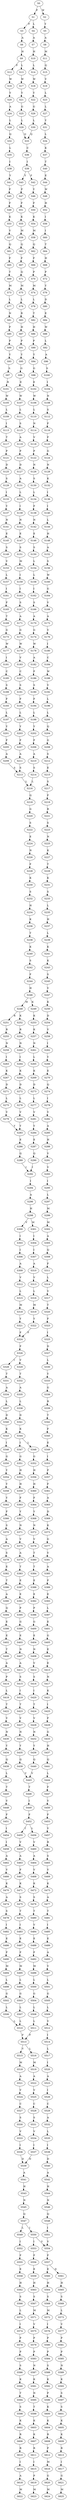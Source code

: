 strict digraph  {
	S0 -> S1 [ label = P ];
	S0 -> S2 [ label = W ];
	S1 -> S3 [ label = F ];
	S1 -> S4 [ label = L ];
	S2 -> S5 [ label = Y ];
	S3 -> S6 [ label = A ];
	S4 -> S7 [ label = A ];
	S5 -> S8 [ label = A ];
	S6 -> S9 [ label = H ];
	S7 -> S10 [ label = H ];
	S8 -> S11 [ label = M ];
	S9 -> S12 [ label = F ];
	S9 -> S13 [ label = L ];
	S10 -> S14 [ label = L ];
	S11 -> S15 [ label = Q ];
	S12 -> S16 [ label = W ];
	S13 -> S17 [ label = W ];
	S14 -> S18 [ label = W ];
	S15 -> S19 [ label = V ];
	S16 -> S20 [ label = Y ];
	S17 -> S21 [ label = Y ];
	S18 -> S22 [ label = Y ];
	S19 -> S23 [ label = L ];
	S20 -> S24 [ label = A ];
	S21 -> S25 [ label = G ];
	S22 -> S26 [ label = G ];
	S23 -> S27 [ label = L ];
	S24 -> S28 [ label = L ];
	S25 -> S29 [ label = L ];
	S26 -> S30 [ label = L ];
	S27 -> S31 [ label = Y ];
	S28 -> S32 [ label = Q ];
	S29 -> S33 [ label = Q ];
	S30 -> S33 [ label = Q ];
	S31 -> S34 [ label = L ];
	S32 -> S35 [ label = L ];
	S33 -> S36 [ label = C ];
	S34 -> S37 [ label = K ];
	S35 -> S38 [ label = I ];
	S36 -> S39 [ label = I ];
	S37 -> S40 [ label = T ];
	S38 -> S41 [ label = Y ];
	S39 -> S42 [ label = F ];
	S39 -> S43 [ label = Y ];
	S40 -> S44 [ label = E ];
	S41 -> S45 [ label = F ];
	S42 -> S46 [ label = Y ];
	S43 -> S47 [ label = F ];
	S44 -> S48 [ label = W ];
	S45 -> S49 [ label = F ];
	S46 -> S50 [ label = F ];
	S47 -> S51 [ label = F ];
	S48 -> S52 [ label = H ];
	S49 -> S53 [ label = K ];
	S50 -> S54 [ label = K ];
	S51 -> S55 [ label = K ];
	S52 -> S56 [ label = I ];
	S53 -> S57 [ label = V ];
	S54 -> S58 [ label = M ];
	S55 -> S59 [ label = M ];
	S56 -> S60 [ label = I ];
	S57 -> S61 [ label = Q ];
	S58 -> S62 [ label = Q ];
	S59 -> S63 [ label = Q ];
	S60 -> S64 [ label = T ];
	S61 -> S65 [ label = F ];
	S62 -> S66 [ label = F ];
	S63 -> S67 [ label = F ];
	S64 -> S68 [ label = H ];
	S65 -> S69 [ label = T ];
	S66 -> S70 [ label = P ];
	S67 -> S71 [ label = Q ];
	S68 -> S72 [ label = P ];
	S69 -> S73 [ label = M ];
	S70 -> S74 [ label = M ];
	S71 -> S75 [ label = M ];
	S72 -> S76 [ label = Y ];
	S73 -> S77 [ label = L ];
	S74 -> S78 [ label = L ];
	S75 -> S79 [ label = L ];
	S76 -> S80 [ label = D ];
	S77 -> S81 [ label = N ];
	S78 -> S82 [ label = T ];
	S79 -> S83 [ label = R ];
	S80 -> S84 [ label = E ];
	S81 -> S85 [ label = P ];
	S82 -> S86 [ label = H ];
	S83 -> S87 [ label = H ];
	S84 -> S88 [ label = W ];
	S85 -> S89 [ label = P ];
	S86 -> S90 [ label = P ];
	S87 -> S91 [ label = P ];
	S88 -> S92 [ label = L ];
	S89 -> S93 [ label = Y ];
	S90 -> S94 [ label = Y ];
	S91 -> S95 [ label = Y ];
	S92 -> S96 [ label = A ];
	S93 -> S97 [ label = S ];
	S94 -> S98 [ label = G ];
	S95 -> S99 [ label = G ];
	S96 -> S100 [ label = S ];
	S97 -> S101 [ label = R ];
	S98 -> S102 [ label = E ];
	S99 -> S103 [ label = E ];
	S100 -> S104 [ label = I ];
	S101 -> S105 [ label = W ];
	S102 -> S106 [ label = W ];
	S103 -> S107 [ label = W ];
	S104 -> S108 [ label = N ];
	S105 -> S109 [ label = L ];
	S106 -> S110 [ label = L ];
	S107 -> S111 [ label = L ];
	S108 -> S112 [ label = S ];
	S109 -> S113 [ label = I ];
	S110 -> S114 [ label = N ];
	S111 -> S115 [ label = S ];
	S112 -> S116 [ label = F ];
	S113 -> S117 [ label = T ];
	S114 -> S118 [ label = V ];
	S115 -> S119 [ label = A ];
	S116 -> S120 [ label = F ];
	S117 -> S121 [ label = P ];
	S118 -> S122 [ label = P ];
	S119 -> S123 [ label = P ];
	S120 -> S124 [ label = G ];
	S121 -> S125 [ label = D ];
	S122 -> S126 [ label = N ];
	S123 -> S127 [ label = D ];
	S124 -> S128 [ label = N ];
	S125 -> S129 [ label = S ];
	S126 -> S130 [ label = S ];
	S127 -> S131 [ label = A ];
	S128 -> S132 [ label = K ];
	S129 -> S133 [ label = I ];
	S130 -> S134 [ label = L ];
	S131 -> S135 [ label = L ];
	S132 -> S136 [ label = I ];
	S133 -> S137 [ label = Y ];
	S134 -> S138 [ label = F ];
	S135 -> S139 [ label = I ];
	S136 -> S140 [ label = I ];
	S137 -> S141 [ label = N ];
	S138 -> S142 [ label = N ];
	S139 -> S143 [ label = N ];
	S140 -> S144 [ label = L ];
	S141 -> S145 [ label = E ];
	S142 -> S146 [ label = E ];
	S143 -> S147 [ label = E ];
	S144 -> S148 [ label = H ];
	S145 -> S149 [ label = S ];
	S146 -> S150 [ label = S ];
	S147 -> S151 [ label = S ];
	S148 -> S152 [ label = A ];
	S149 -> S153 [ label = V ];
	S150 -> S154 [ label = L ];
	S151 -> S155 [ label = M ];
	S152 -> S156 [ label = S ];
	S153 -> S157 [ label = L ];
	S154 -> S158 [ label = L ];
	S155 -> S159 [ label = I ];
	S156 -> S160 [ label = W ];
	S157 -> S161 [ label = I ];
	S158 -> S162 [ label = I ];
	S159 -> S163 [ label = I ];
	S160 -> S164 [ label = G ];
	S161 -> S165 [ label = F ];
	S162 -> S166 [ label = S ];
	S163 -> S167 [ label = S ];
	S164 -> S168 [ label = V ];
	S165 -> S169 [ label = T ];
	S166 -> S170 [ label = A ];
	S167 -> S171 [ label = A ];
	S168 -> S172 [ label = A ];
	S169 -> S173 [ label = G ];
	S170 -> S174 [ label = G ];
	S171 -> S175 [ label = G ];
	S172 -> S176 [ label = V ];
	S173 -> S177 [ label = W ];
	S174 -> S178 [ label = W ];
	S175 -> S179 [ label = W ];
	S176 -> S180 [ label = I ];
	S177 -> S181 [ label = I ];
	S178 -> S182 [ label = A ];
	S179 -> S183 [ label = V ];
	S180 -> S184 [ label = C ];
	S181 -> S185 [ label = C ];
	S182 -> S186 [ label = F ];
	S183 -> S187 [ label = C ];
	S184 -> S188 [ label = W ];
	S185 -> S189 [ label = S ];
	S186 -> S190 [ label = S ];
	S187 -> S191 [ label = S ];
	S188 -> S192 [ label = V ];
	S189 -> S193 [ label = F ];
	S190 -> S194 [ label = F ];
	S191 -> S195 [ label = F ];
	S192 -> S196 [ label = L ];
	S193 -> S197 [ label = L ];
	S194 -> S198 [ label = L ];
	S195 -> S199 [ label = L ];
	S196 -> S200 [ label = L ];
	S197 -> S201 [ label = Y ];
	S198 -> S202 [ label = Y ];
	S199 -> S203 [ label = Y ];
	S200 -> S204 [ label = Q ];
	S201 -> S205 [ label = F ];
	S202 -> S206 [ label = F ];
	S203 -> S207 [ label = F ];
	S204 -> S208 [ label = G ];
	S205 -> S209 [ label = A ];
	S206 -> S210 [ label = A ];
	S207 -> S211 [ label = A ];
	S208 -> S212 [ label = S ];
	S209 -> S213 [ label = S ];
	S210 -> S214 [ label = S ];
	S211 -> S213 [ label = S ];
	S212 -> S215 [ label = E ];
	S213 -> S216 [ label = L ];
	S214 -> S216 [ label = L ];
	S215 -> S217 [ label = S ];
	S216 -> S218 [ label = Q ];
	S217 -> S219 [ label = F ];
	S218 -> S220 [ label = G ];
	S219 -> S221 [ label = R ];
	S220 -> S222 [ label = S ];
	S221 -> S223 [ label = S ];
	S222 -> S224 [ label = E ];
	S223 -> S225 [ label = N ];
	S224 -> S226 [ label = N ];
	S225 -> S227 [ label = K ];
	S226 -> S228 [ label = F ];
	S227 -> S229 [ label = T ];
	S228 -> S230 [ label = K ];
	S229 -> S231 [ label = K ];
	S230 -> S232 [ label = S ];
	S231 -> S233 [ label = S ];
	S232 -> S234 [ label = H ];
	S233 -> S235 [ label = L ];
	S234 -> S236 [ label = K ];
	S235 -> S237 [ label = H ];
	S236 -> S238 [ label = T ];
	S237 -> S239 [ label = L ];
	S238 -> S240 [ label = K ];
	S239 -> S241 [ label = K ];
	S240 -> S242 [ label = S ];
	S241 -> S243 [ label = K ];
	S242 -> S244 [ label = F ];
	S243 -> S245 [ label = S ];
	S244 -> S246 [ label = H ];
	S245 -> S247 [ label = V ];
	S246 -> S248 [ label = M ];
	S246 -> S249 [ label = K ];
	S247 -> S250 [ label = K ];
	S248 -> S251 [ label = R ];
	S248 -> S252 [ label = K ];
	S249 -> S253 [ label = K ];
	S250 -> S254 [ label = D ];
	S251 -> S255 [ label = R ];
	S252 -> S256 [ label = R ];
	S253 -> S257 [ label = K ];
	S254 -> S258 [ label = V ];
	S255 -> S259 [ label = N ];
	S256 -> S260 [ label = N ];
	S257 -> S261 [ label = N ];
	S258 -> S262 [ label = I ];
	S259 -> S263 [ label = I ];
	S260 -> S264 [ label = I ];
	S261 -> S265 [ label = L ];
	S262 -> S266 [ label = Y ];
	S263 -> S267 [ label = K ];
	S264 -> S268 [ label = K ];
	S265 -> S269 [ label = K ];
	S266 -> S270 [ label = E ];
	S267 -> S271 [ label = D ];
	S268 -> S272 [ label = D ];
	S269 -> S273 [ label = D ];
	S270 -> S274 [ label = Q ];
	S271 -> S275 [ label = L ];
	S272 -> S276 [ label = L ];
	S273 -> S277 [ label = L ];
	S274 -> S278 [ label = I ];
	S275 -> S279 [ label = V ];
	S276 -> S280 [ label = V ];
	S277 -> S281 [ label = V ];
	S278 -> S282 [ label = V ];
	S279 -> S283 [ label = Y ];
	S280 -> S283 [ label = Y ];
	S281 -> S284 [ label = Y ];
	S282 -> S285 [ label = A ];
	S283 -> S286 [ label = E ];
	S284 -> S287 [ label = E ];
	S285 -> S288 [ label = H ];
	S286 -> S289 [ label = Q ];
	S287 -> S290 [ label = Q ];
	S288 -> S291 [ label = V ];
	S289 -> S292 [ label = I ];
	S290 -> S292 [ label = I ];
	S291 -> S293 [ label = V ];
	S292 -> S294 [ label = I ];
	S293 -> S295 [ label = I ];
	S294 -> S296 [ label = A ];
	S295 -> S297 [ label = L ];
	S296 -> S298 [ label = H ];
	S297 -> S299 [ label = M ];
	S298 -> S300 [ label = V ];
	S298 -> S301 [ label = M ];
	S299 -> S302 [ label = M ];
	S300 -> S303 [ label = I ];
	S301 -> S304 [ label = I ];
	S302 -> S305 [ label = A ];
	S303 -> S306 [ label = I ];
	S304 -> S307 [ label = I ];
	S305 -> S308 [ label = Q ];
	S306 -> S309 [ label = A ];
	S307 -> S310 [ label = A ];
	S308 -> S311 [ label = F ];
	S309 -> S312 [ label = V ];
	S310 -> S313 [ label = V ];
	S311 -> S314 [ label = L ];
	S312 -> S315 [ label = L ];
	S313 -> S316 [ label = L ];
	S314 -> S317 [ label = V ];
	S315 -> S318 [ label = M ];
	S316 -> S319 [ label = M ];
	S317 -> S320 [ label = T ];
	S318 -> S321 [ label = Y ];
	S319 -> S322 [ label = Y ];
	S320 -> S323 [ label = F ];
	S321 -> S324 [ label = F ];
	S322 -> S324 [ label = F ];
	S323 -> S325 [ label = I ];
	S324 -> S326 [ label = F ];
	S325 -> S327 [ label = D ];
	S326 -> S328 [ label = I ];
	S326 -> S329 [ label = V ];
	S327 -> S330 [ label = L ];
	S328 -> S331 [ label = T ];
	S329 -> S332 [ label = T ];
	S330 -> S333 [ label = Y ];
	S331 -> S334 [ label = A ];
	S332 -> S335 [ label = A ];
	S333 -> S336 [ label = G ];
	S334 -> S337 [ label = L ];
	S335 -> S338 [ label = L ];
	S336 -> S339 [ label = R ];
	S337 -> S340 [ label = D ];
	S338 -> S341 [ label = D ];
	S339 -> S342 [ label = T ];
	S340 -> S343 [ label = K ];
	S341 -> S344 [ label = K ];
	S342 -> S345 [ label = F ];
	S343 -> S346 [ label = I ];
	S344 -> S347 [ label = I ];
	S344 -> S348 [ label = L ];
	S345 -> S349 [ label = E ];
	S346 -> S350 [ label = G ];
	S347 -> S351 [ label = G ];
	S348 -> S352 [ label = G ];
	S349 -> S353 [ label = I ];
	S350 -> S354 [ label = Y ];
	S351 -> S355 [ label = H ];
	S352 -> S356 [ label = H ];
	S353 -> S357 [ label = P ];
	S354 -> S358 [ label = Y ];
	S355 -> S359 [ label = H ];
	S356 -> S360 [ label = H ];
	S357 -> S361 [ label = F ];
	S358 -> S362 [ label = Y ];
	S359 -> S363 [ label = F ];
	S360 -> S364 [ label = F ];
	S361 -> S365 [ label = A ];
	S362 -> S366 [ label = F ];
	S363 -> S367 [ label = Y ];
	S364 -> S368 [ label = Y ];
	S365 -> S369 [ label = D ];
	S366 -> S370 [ label = S ];
	S367 -> S371 [ label = N ];
	S368 -> S372 [ label = N ];
	S369 -> S373 [ label = K ];
	S370 -> S374 [ label = A ];
	S371 -> S375 [ label = V ];
	S372 -> S376 [ label = V ];
	S373 -> S377 [ label = G ];
	S374 -> S378 [ label = S ];
	S375 -> S379 [ label = A ];
	S376 -> S380 [ label = T ];
	S377 -> S381 [ label = V ];
	S378 -> S382 [ label = E ];
	S379 -> S383 [ label = T ];
	S380 -> S384 [ label = T ];
	S381 -> S385 [ label = A ];
	S382 -> S386 [ label = T ];
	S383 -> S387 [ label = E ];
	S384 -> S388 [ label = E ];
	S385 -> S389 [ label = P ];
	S386 -> S390 [ label = A ];
	S387 -> S391 [ label = E ];
	S388 -> S392 [ label = E ];
	S389 -> S393 [ label = E ];
	S390 -> S394 [ label = Q ];
	S391 -> S395 [ label = P ];
	S392 -> S396 [ label = P ];
	S393 -> S397 [ label = L ];
	S394 -> S398 [ label = E ];
	S395 -> S399 [ label = G ];
	S396 -> S400 [ label = G ];
	S397 -> S401 [ label = E ];
	S398 -> S402 [ label = E ];
	S399 -> S403 [ label = E ];
	S400 -> S404 [ label = E ];
	S401 -> S405 [ label = G ];
	S402 -> S406 [ label = T ];
	S403 -> S407 [ label = N ];
	S404 -> S408 [ label = N ];
	S405 -> S409 [ label = E ];
	S406 -> S410 [ label = A ];
	S407 -> S411 [ label = A ];
	S408 -> S412 [ label = V ];
	S409 -> S413 [ label = E ];
	S410 -> S414 [ label = P ];
	S411 -> S415 [ label = S ];
	S412 -> S416 [ label = S ];
	S413 -> S417 [ label = N ];
	S414 -> S418 [ label = L ];
	S415 -> S419 [ label = I ];
	S416 -> S420 [ label = I ];
	S417 -> S421 [ label = K ];
	S418 -> S422 [ label = T ];
	S419 -> S423 [ label = T ];
	S420 -> S424 [ label = T ];
	S421 -> S425 [ label = I ];
	S422 -> S426 [ label = V ];
	S423 -> S427 [ label = V ];
	S424 -> S428 [ label = V ];
	S425 -> S429 [ label = F ];
	S426 -> S430 [ label = N ];
	S427 -> S431 [ label = N ];
	S428 -> S432 [ label = N ];
	S429 -> S433 [ label = G ];
	S430 -> S434 [ label = Y ];
	S431 -> S435 [ label = Y ];
	S432 -> S436 [ label = Y ];
	S433 -> S437 [ label = H ];
	S434 -> S438 [ label = Q ];
	S435 -> S439 [ label = Q ];
	S436 -> S440 [ label = Q ];
	S437 -> S441 [ label = Q ];
	S438 -> S442 [ label = L ];
	S439 -> S443 [ label = V ];
	S440 -> S443 [ label = V ];
	S441 -> S444 [ label = L ];
	S442 -> S445 [ label = T ];
	S443 -> S446 [ label = T ];
	S444 -> S447 [ label = F ];
	S445 -> S448 [ label = V ];
	S446 -> S449 [ label = I ];
	S447 -> S450 [ label = V ];
	S448 -> S451 [ label = F ];
	S449 -> S452 [ label = F ];
	S450 -> S453 [ label = F ];
	S451 -> S454 [ label = I ];
	S452 -> S455 [ label = I ];
	S452 -> S456 [ label = L ];
	S453 -> S457 [ label = V ];
	S454 -> S458 [ label = I ];
	S455 -> S459 [ label = V ];
	S456 -> S460 [ label = V ];
	S457 -> S461 [ label = R ];
	S458 -> S462 [ label = A ];
	S459 -> S463 [ label = A ];
	S460 -> S464 [ label = A ];
	S461 -> S465 [ label = S ];
	S462 -> S466 [ label = V ];
	S463 -> S467 [ label = F ];
	S464 -> S468 [ label = V ];
	S465 -> S469 [ label = V ];
	S466 -> S470 [ label = K ];
	S467 -> S471 [ label = K ];
	S468 -> S472 [ label = K ];
	S469 -> S473 [ label = K ];
	S470 -> S474 [ label = A ];
	S471 -> S475 [ label = S ];
	S472 -> S476 [ label = S ];
	S473 -> S477 [ label = A ];
	S474 -> S478 [ label = S ];
	S475 -> S479 [ label = T ];
	S476 -> S480 [ label = T ];
	S477 -> S481 [ label = T ];
	S478 -> S482 [ label = I ];
	S479 -> S483 [ label = I ];
	S480 -> S484 [ label = V ];
	S481 -> S485 [ label = I ];
	S482 -> S486 [ label = E ];
	S483 -> S487 [ label = E ];
	S484 -> S488 [ label = E ];
	S485 -> S489 [ label = E ];
	S486 -> S490 [ label = F ];
	S487 -> S491 [ label = F ];
	S488 -> S492 [ label = F ];
	S489 -> S493 [ label = A ];
	S490 -> S494 [ label = M ];
	S491 -> S495 [ label = M ];
	S492 -> S496 [ label = M ];
	S493 -> S497 [ label = V ];
	S494 -> S498 [ label = L ];
	S495 -> S499 [ label = L ];
	S496 -> S500 [ label = L ];
	S497 -> S501 [ label = L ];
	S498 -> S502 [ label = G ];
	S499 -> S503 [ label = G ];
	S500 -> S504 [ label = G ];
	S501 -> S505 [ label = G ];
	S502 -> S506 [ label = L ];
	S503 -> S507 [ label = L ];
	S504 -> S508 [ label = L ];
	S505 -> S509 [ label = L ];
	S506 -> S510 [ label = L ];
	S507 -> S510 [ label = L ];
	S508 -> S511 [ label = L ];
	S509 -> S512 [ label = V ];
	S510 -> S513 [ label = F ];
	S511 -> S513 [ label = F ];
	S512 -> S514 [ label = I ];
	S513 -> S515 [ label = V ];
	S513 -> S516 [ label = L ];
	S514 -> S517 [ label = L ];
	S515 -> S518 [ label = M ];
	S516 -> S519 [ label = M ];
	S517 -> S520 [ label = I ];
	S518 -> S521 [ label = A ];
	S519 -> S522 [ label = A ];
	S520 -> S523 [ label = A ];
	S521 -> S524 [ label = V ];
	S522 -> S525 [ label = V ];
	S523 -> S526 [ label = I ];
	S524 -> S527 [ label = C ];
	S525 -> S528 [ label = C ];
	S526 -> S529 [ label = C ];
	S527 -> S530 [ label = S ];
	S528 -> S531 [ label = S ];
	S529 -> S532 [ label = A ];
	S530 -> S533 [ label = V ];
	S531 -> S534 [ label = V ];
	S532 -> S535 [ label = L ];
	S533 -> S536 [ label = I ];
	S534 -> S537 [ label = I ];
	S535 -> S538 [ label = I ];
	S536 -> S539 [ label = D ];
	S537 -> S539 [ label = D ];
	S538 -> S540 [ label = D ];
	S539 -> S541 [ label = A ];
	S540 -> S542 [ label = A ];
	S541 -> S543 [ label = H ];
	S542 -> S544 [ label = H ];
	S543 -> S545 [ label = N ];
	S544 -> S546 [ label = N ];
	S545 -> S547 [ label = Q ];
	S546 -> S548 [ label = Q ];
	S547 -> S549 [ label = L ];
	S547 -> S550 [ label = I ];
	S548 -> S551 [ label = I ];
	S549 -> S552 [ label = I ];
	S550 -> S553 [ label = I ];
	S550 -> S554 [ label = V ];
	S551 -> S554 [ label = V ];
	S552 -> S555 [ label = F ];
	S553 -> S556 [ label = F ];
	S554 -> S557 [ label = F ];
	S555 -> S558 [ label = E ];
	S556 -> S559 [ label = E ];
	S557 -> S560 [ label = E ];
	S557 -> S561 [ label = D ];
	S558 -> S562 [ label = H ];
	S559 -> S563 [ label = H ];
	S560 -> S564 [ label = H ];
	S561 -> S565 [ label = H ];
	S562 -> S566 [ label = S ];
	S563 -> S567 [ label = S ];
	S564 -> S568 [ label = S ];
	S565 -> S569 [ label = S ];
	S566 -> S570 [ label = L ];
	S567 -> S571 [ label = M ];
	S568 -> S572 [ label = M ];
	S569 -> S573 [ label = L ];
	S570 -> S574 [ label = I ];
	S571 -> S575 [ label = V ];
	S572 -> S576 [ label = I ];
	S573 -> S577 [ label = V ];
	S574 -> S578 [ label = P ];
	S575 -> S579 [ label = P ];
	S576 -> S580 [ label = P ];
	S577 -> S581 [ label = P ];
	S578 -> S582 [ label = P ];
	S579 -> S583 [ label = P ];
	S580 -> S584 [ label = P ];
	S581 -> S585 [ label = P ];
	S582 -> S586 [ label = S ];
	S583 -> S587 [ label = N ];
	S584 -> S588 [ label = S ];
	S585 -> S589 [ label = N ];
	S586 -> S590 [ label = K ];
	S587 -> S591 [ label = K ];
	S588 -> S592 [ label = K ];
	S589 -> S593 [ label = K ];
	S590 -> S594 [ label = T ];
	S591 -> S595 [ label = N ];
	S592 -> S596 [ label = P ];
	S593 -> S597 [ label = S ];
	S594 -> S598 [ label = S ];
	S595 -> S599 [ label = T ];
	S596 -> S600 [ label = K ];
	S597 -> S601 [ label = S ];
	S598 -> S602 [ label = K ];
	S599 -> S603 [ label = K ];
	S600 -> S604 [ label = K ];
	S601 -> S605 [ label = K ];
	S602 -> S606 [ label = R ];
	S603 -> S607 [ label = K ];
	S604 -> S608 [ label = R ];
	S605 -> S609 [ label = K ];
	S606 -> S610 [ label = R ];
	S607 -> S611 [ label = R ];
	S608 -> S612 [ label = P ];
	S609 -> S613 [ label = R ];
	S610 -> S614 [ label = I ];
	S611 -> S615 [ label = I ];
	S612 -> S616 [ label = M ];
	S613 -> S617 [ label = I ];
	S614 -> S618 [ label = A ];
	S615 -> S619 [ label = P ];
	S616 -> S620 [ label = G ];
	S617 -> S621 [ label = G ];
	S618 -> S622 [ label = M ];
	S619 -> S623 [ label = M ];
	S620 -> S624 [ label = M ];
	S621 -> S625 [ label = M ];
}
